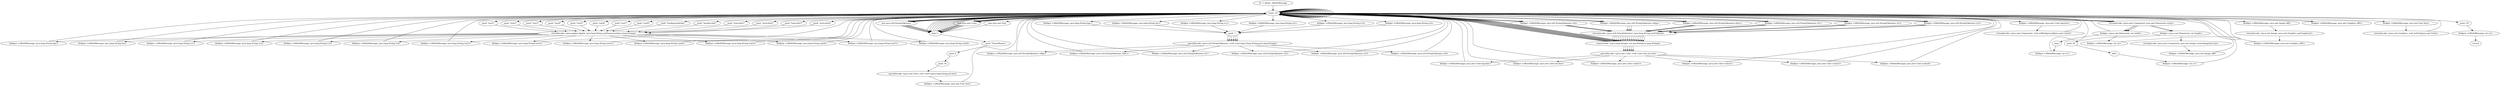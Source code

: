 digraph "" {
    "r0 := @this: zMultiMessage"
    "load.r r0"
    "r0 := @this: zMultiMessage"->"load.r r0";
    "load.r r0"->"load.r r0";
    "push \"backgroundcolor\""
    "load.r r0"->"push \"backgroundcolor\"";
    "virtualinvoke <java.applet.Applet: java.lang.String getParameter(java.lang.String)>"
    "push \"backgroundcolor\""->"virtualinvoke <java.applet.Applet: java.lang.String getParameter(java.lang.String)>";
    "fieldput <zMultiMessage: java.lang.String bgc>"
    "virtualinvoke <java.applet.Applet: java.lang.String getParameter(java.lang.String)>"->"fieldput <zMultiMessage: java.lang.String bgc>";
    "fieldput <zMultiMessage: java.lang.String bgc>"->"load.r r0";
    "new java.util.StringTokenizer"
    "load.r r0"->"new java.util.StringTokenizer";
    "dup1.r"
    "new java.util.StringTokenizer"->"dup1.r";
    "dup1.r"->"load.r r0";
    "fieldget <zMultiMessage: java.lang.String bgc>"
    "load.r r0"->"fieldget <zMultiMessage: java.lang.String bgc>";
    "push \",\""
    "fieldget <zMultiMessage: java.lang.String bgc>"->"push \",\"";
    "specialinvoke <java.util.StringTokenizer: void <init>(java.lang.String,java.lang.String)>"
    "push \",\""->"specialinvoke <java.util.StringTokenizer: void <init>(java.lang.String,java.lang.String)>";
    "fieldput <zMultiMessage: java.util.StringTokenizer stbgc>"
    "specialinvoke <java.util.StringTokenizer: void <init>(java.lang.String,java.lang.String)>"->"fieldput <zMultiMessage: java.util.StringTokenizer stbgc>";
    "fieldput <zMultiMessage: java.util.StringTokenizer stbgc>"->"load.r r0";
    "new java.awt.Color"
    "load.r r0"->"new java.awt.Color";
    "new java.awt.Color"->"dup1.r";
    "dup1.r"->"load.r r0";
    "fieldget <zMultiMessage: java.util.StringTokenizer stbgc>"
    "load.r r0"->"fieldget <zMultiMessage: java.util.StringTokenizer stbgc>";
    "virtualinvoke <java.util.StringTokenizer: java.lang.String nextToken()>"
    "fieldget <zMultiMessage: java.util.StringTokenizer stbgc>"->"virtualinvoke <java.util.StringTokenizer: java.lang.String nextToken()>";
    "staticinvoke <java.lang.Integer: int parseInt(java.lang.String)>"
    "virtualinvoke <java.util.StringTokenizer: java.lang.String nextToken()>"->"staticinvoke <java.lang.Integer: int parseInt(java.lang.String)>";
    "staticinvoke <java.lang.Integer: int parseInt(java.lang.String)>"->"load.r r0";
    "load.r r0"->"fieldget <zMultiMessage: java.util.StringTokenizer stbgc>";
    "fieldget <zMultiMessage: java.util.StringTokenizer stbgc>"->"virtualinvoke <java.util.StringTokenizer: java.lang.String nextToken()>";
    "virtualinvoke <java.util.StringTokenizer: java.lang.String nextToken()>"->"staticinvoke <java.lang.Integer: int parseInt(java.lang.String)>";
    "staticinvoke <java.lang.Integer: int parseInt(java.lang.String)>"->"load.r r0";
    "load.r r0"->"fieldget <zMultiMessage: java.util.StringTokenizer stbgc>";
    "fieldget <zMultiMessage: java.util.StringTokenizer stbgc>"->"virtualinvoke <java.util.StringTokenizer: java.lang.String nextToken()>";
    "virtualinvoke <java.util.StringTokenizer: java.lang.String nextToken()>"->"staticinvoke <java.lang.Integer: int parseInt(java.lang.String)>";
    "specialinvoke <java.awt.Color: void <init>(int,int,int)>"
    "staticinvoke <java.lang.Integer: int parseInt(java.lang.String)>"->"specialinvoke <java.awt.Color: void <init>(int,int,int)>";
    "fieldput <zMultiMessage: java.awt.Color bgcolor>"
    "specialinvoke <java.awt.Color: void <init>(int,int,int)>"->"fieldput <zMultiMessage: java.awt.Color bgcolor>";
    "fieldput <zMultiMessage: java.awt.Color bgcolor>"->"load.r r0";
    "load.r r0"->"load.r r0";
    "fieldget <zMultiMessage: java.awt.Color bgcolor>"
    "load.r r0"->"fieldget <zMultiMessage: java.awt.Color bgcolor>";
    "virtualinvoke <java.awt.Component: void setBackground(java.awt.Color)>"
    "fieldget <zMultiMessage: java.awt.Color bgcolor>"->"virtualinvoke <java.awt.Component: void setBackground(java.awt.Color)>";
    "virtualinvoke <java.awt.Component: void setBackground(java.awt.Color)>"->"load.r r0";
    "load.r r0"->"load.r r0";
    "push \"bordercolor\""
    "load.r r0"->"push \"bordercolor\"";
    "push \"bordercolor\""->"virtualinvoke <java.applet.Applet: java.lang.String getParameter(java.lang.String)>";
    "fieldput <zMultiMessage: java.lang.String brc>"
    "virtualinvoke <java.applet.Applet: java.lang.String getParameter(java.lang.String)>"->"fieldput <zMultiMessage: java.lang.String brc>";
    "fieldput <zMultiMessage: java.lang.String brc>"->"load.r r0";
    "load.r r0"->"new java.util.StringTokenizer";
    "new java.util.StringTokenizer"->"dup1.r";
    "dup1.r"->"load.r r0";
    "fieldget <zMultiMessage: java.lang.String brc>"
    "load.r r0"->"fieldget <zMultiMessage: java.lang.String brc>";
    "fieldget <zMultiMessage: java.lang.String brc>"->"push \",\"";
    "push \",\""->"specialinvoke <java.util.StringTokenizer: void <init>(java.lang.String,java.lang.String)>";
    "fieldput <zMultiMessage: java.util.StringTokenizer stbrc>"
    "specialinvoke <java.util.StringTokenizer: void <init>(java.lang.String,java.lang.String)>"->"fieldput <zMultiMessage: java.util.StringTokenizer stbrc>";
    "fieldput <zMultiMessage: java.util.StringTokenizer stbrc>"->"load.r r0";
    "load.r r0"->"new java.awt.Color";
    "new java.awt.Color"->"dup1.r";
    "dup1.r"->"load.r r0";
    "fieldget <zMultiMessage: java.util.StringTokenizer stbrc>"
    "load.r r0"->"fieldget <zMultiMessage: java.util.StringTokenizer stbrc>";
    "fieldget <zMultiMessage: java.util.StringTokenizer stbrc>"->"virtualinvoke <java.util.StringTokenizer: java.lang.String nextToken()>";
    "virtualinvoke <java.util.StringTokenizer: java.lang.String nextToken()>"->"staticinvoke <java.lang.Integer: int parseInt(java.lang.String)>";
    "staticinvoke <java.lang.Integer: int parseInt(java.lang.String)>"->"load.r r0";
    "load.r r0"->"fieldget <zMultiMessage: java.util.StringTokenizer stbrc>";
    "fieldget <zMultiMessage: java.util.StringTokenizer stbrc>"->"virtualinvoke <java.util.StringTokenizer: java.lang.String nextToken()>";
    "virtualinvoke <java.util.StringTokenizer: java.lang.String nextToken()>"->"staticinvoke <java.lang.Integer: int parseInt(java.lang.String)>";
    "staticinvoke <java.lang.Integer: int parseInt(java.lang.String)>"->"load.r r0";
    "load.r r0"->"fieldget <zMultiMessage: java.util.StringTokenizer stbrc>";
    "fieldget <zMultiMessage: java.util.StringTokenizer stbrc>"->"virtualinvoke <java.util.StringTokenizer: java.lang.String nextToken()>";
    "virtualinvoke <java.util.StringTokenizer: java.lang.String nextToken()>"->"staticinvoke <java.lang.Integer: int parseInt(java.lang.String)>";
    "staticinvoke <java.lang.Integer: int parseInt(java.lang.String)>"->"specialinvoke <java.awt.Color: void <init>(int,int,int)>";
    "fieldput <zMultiMessage: java.awt.Color brcolor>"
    "specialinvoke <java.awt.Color: void <init>(int,int,int)>"->"fieldput <zMultiMessage: java.awt.Color brcolor>";
    "fieldput <zMultiMessage: java.awt.Color brcolor>"->"load.r r0";
    "load.r r0"->"load.r r0";
    "push \"textcolor1\""
    "load.r r0"->"push \"textcolor1\"";
    "push \"textcolor1\""->"virtualinvoke <java.applet.Applet: java.lang.String getParameter(java.lang.String)>";
    "fieldput <zMultiMessage: java.lang.String tc1>"
    "virtualinvoke <java.applet.Applet: java.lang.String getParameter(java.lang.String)>"->"fieldput <zMultiMessage: java.lang.String tc1>";
    "fieldput <zMultiMessage: java.lang.String tc1>"->"load.r r0";
    "load.r r0"->"new java.util.StringTokenizer";
    "new java.util.StringTokenizer"->"dup1.r";
    "dup1.r"->"load.r r0";
    "fieldget <zMultiMessage: java.lang.String tc1>"
    "load.r r0"->"fieldget <zMultiMessage: java.lang.String tc1>";
    "fieldget <zMultiMessage: java.lang.String tc1>"->"push \",\"";
    "push \",\""->"specialinvoke <java.util.StringTokenizer: void <init>(java.lang.String,java.lang.String)>";
    "fieldput <zMultiMessage: java.util.StringTokenizer st1>"
    "specialinvoke <java.util.StringTokenizer: void <init>(java.lang.String,java.lang.String)>"->"fieldput <zMultiMessage: java.util.StringTokenizer st1>";
    "fieldput <zMultiMessage: java.util.StringTokenizer st1>"->"load.r r0";
    "load.r r0"->"new java.awt.Color";
    "new java.awt.Color"->"dup1.r";
    "dup1.r"->"load.r r0";
    "fieldget <zMultiMessage: java.util.StringTokenizer st1>"
    "load.r r0"->"fieldget <zMultiMessage: java.util.StringTokenizer st1>";
    "fieldget <zMultiMessage: java.util.StringTokenizer st1>"->"virtualinvoke <java.util.StringTokenizer: java.lang.String nextToken()>";
    "virtualinvoke <java.util.StringTokenizer: java.lang.String nextToken()>"->"staticinvoke <java.lang.Integer: int parseInt(java.lang.String)>";
    "staticinvoke <java.lang.Integer: int parseInt(java.lang.String)>"->"load.r r0";
    "load.r r0"->"fieldget <zMultiMessage: java.util.StringTokenizer st1>";
    "fieldget <zMultiMessage: java.util.StringTokenizer st1>"->"virtualinvoke <java.util.StringTokenizer: java.lang.String nextToken()>";
    "virtualinvoke <java.util.StringTokenizer: java.lang.String nextToken()>"->"staticinvoke <java.lang.Integer: int parseInt(java.lang.String)>";
    "staticinvoke <java.lang.Integer: int parseInt(java.lang.String)>"->"load.r r0";
    "load.r r0"->"fieldget <zMultiMessage: java.util.StringTokenizer st1>";
    "fieldget <zMultiMessage: java.util.StringTokenizer st1>"->"virtualinvoke <java.util.StringTokenizer: java.lang.String nextToken()>";
    "virtualinvoke <java.util.StringTokenizer: java.lang.String nextToken()>"->"staticinvoke <java.lang.Integer: int parseInt(java.lang.String)>";
    "staticinvoke <java.lang.Integer: int parseInt(java.lang.String)>"->"specialinvoke <java.awt.Color: void <init>(int,int,int)>";
    "fieldput <zMultiMessage: java.awt.Color tcolor1>"
    "specialinvoke <java.awt.Color: void <init>(int,int,int)>"->"fieldput <zMultiMessage: java.awt.Color tcolor1>";
    "fieldput <zMultiMessage: java.awt.Color tcolor1>"->"load.r r0";
    "load.r r0"->"load.r r0";
    "push \"textcolor2\""
    "load.r r0"->"push \"textcolor2\"";
    "push \"textcolor2\""->"virtualinvoke <java.applet.Applet: java.lang.String getParameter(java.lang.String)>";
    "fieldput <zMultiMessage: java.lang.String tc2>"
    "virtualinvoke <java.applet.Applet: java.lang.String getParameter(java.lang.String)>"->"fieldput <zMultiMessage: java.lang.String tc2>";
    "fieldput <zMultiMessage: java.lang.String tc2>"->"load.r r0";
    "load.r r0"->"new java.util.StringTokenizer";
    "new java.util.StringTokenizer"->"dup1.r";
    "dup1.r"->"load.r r0";
    "fieldget <zMultiMessage: java.lang.String tc2>"
    "load.r r0"->"fieldget <zMultiMessage: java.lang.String tc2>";
    "fieldget <zMultiMessage: java.lang.String tc2>"->"push \",\"";
    "push \",\""->"specialinvoke <java.util.StringTokenizer: void <init>(java.lang.String,java.lang.String)>";
    "fieldput <zMultiMessage: java.util.StringTokenizer st2>"
    "specialinvoke <java.util.StringTokenizer: void <init>(java.lang.String,java.lang.String)>"->"fieldput <zMultiMessage: java.util.StringTokenizer st2>";
    "fieldput <zMultiMessage: java.util.StringTokenizer st2>"->"load.r r0";
    "load.r r0"->"new java.awt.Color";
    "new java.awt.Color"->"dup1.r";
    "dup1.r"->"load.r r0";
    "fieldget <zMultiMessage: java.util.StringTokenizer st2>"
    "load.r r0"->"fieldget <zMultiMessage: java.util.StringTokenizer st2>";
    "fieldget <zMultiMessage: java.util.StringTokenizer st2>"->"virtualinvoke <java.util.StringTokenizer: java.lang.String nextToken()>";
    "virtualinvoke <java.util.StringTokenizer: java.lang.String nextToken()>"->"staticinvoke <java.lang.Integer: int parseInt(java.lang.String)>";
    "staticinvoke <java.lang.Integer: int parseInt(java.lang.String)>"->"load.r r0";
    "load.r r0"->"fieldget <zMultiMessage: java.util.StringTokenizer st2>";
    "fieldget <zMultiMessage: java.util.StringTokenizer st2>"->"virtualinvoke <java.util.StringTokenizer: java.lang.String nextToken()>";
    "virtualinvoke <java.util.StringTokenizer: java.lang.String nextToken()>"->"staticinvoke <java.lang.Integer: int parseInt(java.lang.String)>";
    "staticinvoke <java.lang.Integer: int parseInt(java.lang.String)>"->"load.r r0";
    "load.r r0"->"fieldget <zMultiMessage: java.util.StringTokenizer st2>";
    "fieldget <zMultiMessage: java.util.StringTokenizer st2>"->"virtualinvoke <java.util.StringTokenizer: java.lang.String nextToken()>";
    "virtualinvoke <java.util.StringTokenizer: java.lang.String nextToken()>"->"staticinvoke <java.lang.Integer: int parseInt(java.lang.String)>";
    "staticinvoke <java.lang.Integer: int parseInt(java.lang.String)>"->"specialinvoke <java.awt.Color: void <init>(int,int,int)>";
    "fieldput <zMultiMessage: java.awt.Color tcolor2>"
    "specialinvoke <java.awt.Color: void <init>(int,int,int)>"->"fieldput <zMultiMessage: java.awt.Color tcolor2>";
    "fieldput <zMultiMessage: java.awt.Color tcolor2>"->"load.r r0";
    "load.r r0"->"load.r r0";
    "push \"textcolor3\""
    "load.r r0"->"push \"textcolor3\"";
    "push \"textcolor3\""->"virtualinvoke <java.applet.Applet: java.lang.String getParameter(java.lang.String)>";
    "fieldput <zMultiMessage: java.lang.String tc3>"
    "virtualinvoke <java.applet.Applet: java.lang.String getParameter(java.lang.String)>"->"fieldput <zMultiMessage: java.lang.String tc3>";
    "fieldput <zMultiMessage: java.lang.String tc3>"->"load.r r0";
    "load.r r0"->"new java.util.StringTokenizer";
    "new java.util.StringTokenizer"->"dup1.r";
    "dup1.r"->"load.r r0";
    "fieldget <zMultiMessage: java.lang.String tc3>"
    "load.r r0"->"fieldget <zMultiMessage: java.lang.String tc3>";
    "fieldget <zMultiMessage: java.lang.String tc3>"->"push \",\"";
    "push \",\""->"specialinvoke <java.util.StringTokenizer: void <init>(java.lang.String,java.lang.String)>";
    "fieldput <zMultiMessage: java.util.StringTokenizer st3>"
    "specialinvoke <java.util.StringTokenizer: void <init>(java.lang.String,java.lang.String)>"->"fieldput <zMultiMessage: java.util.StringTokenizer st3>";
    "fieldput <zMultiMessage: java.util.StringTokenizer st3>"->"load.r r0";
    "load.r r0"->"new java.awt.Color";
    "new java.awt.Color"->"dup1.r";
    "dup1.r"->"load.r r0";
    "fieldget <zMultiMessage: java.util.StringTokenizer st3>"
    "load.r r0"->"fieldget <zMultiMessage: java.util.StringTokenizer st3>";
    "fieldget <zMultiMessage: java.util.StringTokenizer st3>"->"virtualinvoke <java.util.StringTokenizer: java.lang.String nextToken()>";
    "virtualinvoke <java.util.StringTokenizer: java.lang.String nextToken()>"->"staticinvoke <java.lang.Integer: int parseInt(java.lang.String)>";
    "staticinvoke <java.lang.Integer: int parseInt(java.lang.String)>"->"load.r r0";
    "load.r r0"->"fieldget <zMultiMessage: java.util.StringTokenizer st3>";
    "fieldget <zMultiMessage: java.util.StringTokenizer st3>"->"virtualinvoke <java.util.StringTokenizer: java.lang.String nextToken()>";
    "virtualinvoke <java.util.StringTokenizer: java.lang.String nextToken()>"->"staticinvoke <java.lang.Integer: int parseInt(java.lang.String)>";
    "staticinvoke <java.lang.Integer: int parseInt(java.lang.String)>"->"load.r r0";
    "load.r r0"->"fieldget <zMultiMessage: java.util.StringTokenizer st3>";
    "fieldget <zMultiMessage: java.util.StringTokenizer st3>"->"virtualinvoke <java.util.StringTokenizer: java.lang.String nextToken()>";
    "virtualinvoke <java.util.StringTokenizer: java.lang.String nextToken()>"->"staticinvoke <java.lang.Integer: int parseInt(java.lang.String)>";
    "staticinvoke <java.lang.Integer: int parseInt(java.lang.String)>"->"specialinvoke <java.awt.Color: void <init>(int,int,int)>";
    "fieldput <zMultiMessage: java.awt.Color tcolor3>"
    "specialinvoke <java.awt.Color: void <init>(int,int,int)>"->"fieldput <zMultiMessage: java.awt.Color tcolor3>";
    "fieldput <zMultiMessage: java.awt.Color tcolor3>"->"load.r r0";
    "load.r r0"->"load.r r0";
    "push \"textcolor4\""
    "load.r r0"->"push \"textcolor4\"";
    "push \"textcolor4\""->"virtualinvoke <java.applet.Applet: java.lang.String getParameter(java.lang.String)>";
    "fieldput <zMultiMessage: java.lang.String tc4>"
    "virtualinvoke <java.applet.Applet: java.lang.String getParameter(java.lang.String)>"->"fieldput <zMultiMessage: java.lang.String tc4>";
    "fieldput <zMultiMessage: java.lang.String tc4>"->"load.r r0";
    "load.r r0"->"new java.util.StringTokenizer";
    "new java.util.StringTokenizer"->"dup1.r";
    "dup1.r"->"load.r r0";
    "fieldget <zMultiMessage: java.lang.String tc4>"
    "load.r r0"->"fieldget <zMultiMessage: java.lang.String tc4>";
    "fieldget <zMultiMessage: java.lang.String tc4>"->"push \",\"";
    "push \",\""->"specialinvoke <java.util.StringTokenizer: void <init>(java.lang.String,java.lang.String)>";
    "fieldput <zMultiMessage: java.util.StringTokenizer st4>"
    "specialinvoke <java.util.StringTokenizer: void <init>(java.lang.String,java.lang.String)>"->"fieldput <zMultiMessage: java.util.StringTokenizer st4>";
    "fieldput <zMultiMessage: java.util.StringTokenizer st4>"->"load.r r0";
    "load.r r0"->"new java.awt.Color";
    "new java.awt.Color"->"dup1.r";
    "dup1.r"->"load.r r0";
    "fieldget <zMultiMessage: java.util.StringTokenizer st4>"
    "load.r r0"->"fieldget <zMultiMessage: java.util.StringTokenizer st4>";
    "fieldget <zMultiMessage: java.util.StringTokenizer st4>"->"virtualinvoke <java.util.StringTokenizer: java.lang.String nextToken()>";
    "virtualinvoke <java.util.StringTokenizer: java.lang.String nextToken()>"->"staticinvoke <java.lang.Integer: int parseInt(java.lang.String)>";
    "staticinvoke <java.lang.Integer: int parseInt(java.lang.String)>"->"load.r r0";
    "load.r r0"->"fieldget <zMultiMessage: java.util.StringTokenizer st4>";
    "fieldget <zMultiMessage: java.util.StringTokenizer st4>"->"virtualinvoke <java.util.StringTokenizer: java.lang.String nextToken()>";
    "virtualinvoke <java.util.StringTokenizer: java.lang.String nextToken()>"->"staticinvoke <java.lang.Integer: int parseInt(java.lang.String)>";
    "staticinvoke <java.lang.Integer: int parseInt(java.lang.String)>"->"load.r r0";
    "load.r r0"->"fieldget <zMultiMessage: java.util.StringTokenizer st4>";
    "fieldget <zMultiMessage: java.util.StringTokenizer st4>"->"virtualinvoke <java.util.StringTokenizer: java.lang.String nextToken()>";
    "virtualinvoke <java.util.StringTokenizer: java.lang.String nextToken()>"->"staticinvoke <java.lang.Integer: int parseInt(java.lang.String)>";
    "staticinvoke <java.lang.Integer: int parseInt(java.lang.String)>"->"specialinvoke <java.awt.Color: void <init>(int,int,int)>";
    "fieldput <zMultiMessage: java.awt.Color tcolor4>"
    "specialinvoke <java.awt.Color: void <init>(int,int,int)>"->"fieldput <zMultiMessage: java.awt.Color tcolor4>";
    "fieldput <zMultiMessage: java.awt.Color tcolor4>"->"load.r r0";
    "load.r r0"->"load.r r0";
    "load.r r0"->"load.r r0";
    "virtualinvoke <java.awt.Component: java.awt.Dimension size()>"
    "load.r r0"->"virtualinvoke <java.awt.Component: java.awt.Dimension size()>";
    "fieldget <java.awt.Dimension: int width>"
    "virtualinvoke <java.awt.Component: java.awt.Dimension size()>"->"fieldget <java.awt.Dimension: int width>";
    "fieldget <java.awt.Dimension: int width>"->"load.r r0";
    "load.r r0"->"virtualinvoke <java.awt.Component: java.awt.Dimension size()>";
    "fieldget <java.awt.Dimension: int height>"
    "virtualinvoke <java.awt.Component: java.awt.Dimension size()>"->"fieldget <java.awt.Dimension: int height>";
    "virtualinvoke <java.awt.Component: java.awt.Image createImage(int,int)>"
    "fieldget <java.awt.Dimension: int height>"->"virtualinvoke <java.awt.Component: java.awt.Image createImage(int,int)>";
    "fieldput <zMultiMessage: java.awt.Image offI>"
    "virtualinvoke <java.awt.Component: java.awt.Image createImage(int,int)>"->"fieldput <zMultiMessage: java.awt.Image offI>";
    "fieldput <zMultiMessage: java.awt.Image offI>"->"load.r r0";
    "load.r r0"->"load.r r0";
    "fieldget <zMultiMessage: java.awt.Image offI>"
    "load.r r0"->"fieldget <zMultiMessage: java.awt.Image offI>";
    "virtualinvoke <java.awt.Image: java.awt.Graphics getGraphics()>"
    "fieldget <zMultiMessage: java.awt.Image offI>"->"virtualinvoke <java.awt.Image: java.awt.Graphics getGraphics()>";
    "fieldput <zMultiMessage: java.awt.Graphics offG>"
    "virtualinvoke <java.awt.Image: java.awt.Graphics getGraphics()>"->"fieldput <zMultiMessage: java.awt.Graphics offG>";
    "fieldput <zMultiMessage: java.awt.Graphics offG>"->"load.r r0";
    "new java.awt.Font"
    "load.r r0"->"new java.awt.Font";
    "new java.awt.Font"->"dup1.r";
    "push \"TimesRoman\""
    "dup1.r"->"push \"TimesRoman\"";
    "push 0"
    "push \"TimesRoman\""->"push 0";
    "push 18"
    "push 0"->"push 18";
    "specialinvoke <java.awt.Font: void <init>(java.lang.String,int,int)>"
    "push 18"->"specialinvoke <java.awt.Font: void <init>(java.lang.String,int,int)>";
    "fieldput <zMultiMessage: java.awt.Font font>"
    "specialinvoke <java.awt.Font: void <init>(java.lang.String,int,int)>"->"fieldput <zMultiMessage: java.awt.Font font>";
    "fieldput <zMultiMessage: java.awt.Font font>"->"load.r r0";
    "fieldget <zMultiMessage: java.awt.Graphics offG>"
    "load.r r0"->"fieldget <zMultiMessage: java.awt.Graphics offG>";
    "fieldget <zMultiMessage: java.awt.Graphics offG>"->"load.r r0";
    "fieldget <zMultiMessage: java.awt.Font font>"
    "load.r r0"->"fieldget <zMultiMessage: java.awt.Font font>";
    "virtualinvoke <java.awt.Graphics: void setFont(java.awt.Font)>"
    "fieldget <zMultiMessage: java.awt.Font font>"->"virtualinvoke <java.awt.Graphics: void setFont(java.awt.Font)>";
    "virtualinvoke <java.awt.Graphics: void setFont(java.awt.Font)>"->"load.r r0";
    "load.r r0"->"load.r r0";
    "push \"text1\""
    "load.r r0"->"push \"text1\"";
    "push \"text1\""->"virtualinvoke <java.applet.Applet: java.lang.String getParameter(java.lang.String)>";
    "fieldput <zMultiMessage: java.lang.String text1>"
    "virtualinvoke <java.applet.Applet: java.lang.String getParameter(java.lang.String)>"->"fieldput <zMultiMessage: java.lang.String text1>";
    "fieldput <zMultiMessage: java.lang.String text1>"->"load.r r0";
    "load.r r0"->"load.r r0";
    "push \"text2\""
    "load.r r0"->"push \"text2\"";
    "push \"text2\""->"virtualinvoke <java.applet.Applet: java.lang.String getParameter(java.lang.String)>";
    "fieldput <zMultiMessage: java.lang.String text2>"
    "virtualinvoke <java.applet.Applet: java.lang.String getParameter(java.lang.String)>"->"fieldput <zMultiMessage: java.lang.String text2>";
    "fieldput <zMultiMessage: java.lang.String text2>"->"load.r r0";
    "load.r r0"->"load.r r0";
    "push \"text3\""
    "load.r r0"->"push \"text3\"";
    "push \"text3\""->"virtualinvoke <java.applet.Applet: java.lang.String getParameter(java.lang.String)>";
    "fieldput <zMultiMessage: java.lang.String text3>"
    "virtualinvoke <java.applet.Applet: java.lang.String getParameter(java.lang.String)>"->"fieldput <zMultiMessage: java.lang.String text3>";
    "fieldput <zMultiMessage: java.lang.String text3>"->"load.r r0";
    "load.r r0"->"load.r r0";
    "push \"text4\""
    "load.r r0"->"push \"text4\"";
    "push \"text4\""->"virtualinvoke <java.applet.Applet: java.lang.String getParameter(java.lang.String)>";
    "fieldput <zMultiMessage: java.lang.String text4>"
    "virtualinvoke <java.applet.Applet: java.lang.String getParameter(java.lang.String)>"->"fieldput <zMultiMessage: java.lang.String text4>";
    "fieldput <zMultiMessage: java.lang.String text4>"->"load.r r0";
    "load.r r0"->"load.r r0";
    "push \"text5\""
    "load.r r0"->"push \"text5\"";
    "push \"text5\""->"virtualinvoke <java.applet.Applet: java.lang.String getParameter(java.lang.String)>";
    "fieldput <zMultiMessage: java.lang.String text5>"
    "virtualinvoke <java.applet.Applet: java.lang.String getParameter(java.lang.String)>"->"fieldput <zMultiMessage: java.lang.String text5>";
    "fieldput <zMultiMessage: java.lang.String text5>"->"load.r r0";
    "load.r r0"->"load.r r0";
    "push \"text6\""
    "load.r r0"->"push \"text6\"";
    "push \"text6\""->"virtualinvoke <java.applet.Applet: java.lang.String getParameter(java.lang.String)>";
    "fieldput <zMultiMessage: java.lang.String text6>"
    "virtualinvoke <java.applet.Applet: java.lang.String getParameter(java.lang.String)>"->"fieldput <zMultiMessage: java.lang.String text6>";
    "fieldput <zMultiMessage: java.lang.String text6>"->"load.r r0";
    "load.r r0"->"load.r r0";
    "push \"text7\""
    "load.r r0"->"push \"text7\"";
    "push \"text7\""->"virtualinvoke <java.applet.Applet: java.lang.String getParameter(java.lang.String)>";
    "fieldput <zMultiMessage: java.lang.String text7>"
    "virtualinvoke <java.applet.Applet: java.lang.String getParameter(java.lang.String)>"->"fieldput <zMultiMessage: java.lang.String text7>";
    "fieldput <zMultiMessage: java.lang.String text7>"->"load.r r0";
    "load.r r0"->"load.r r0";
    "push \"text8\""
    "load.r r0"->"push \"text8\"";
    "push \"text8\""->"virtualinvoke <java.applet.Applet: java.lang.String getParameter(java.lang.String)>";
    "fieldput <zMultiMessage: java.lang.String text8>"
    "virtualinvoke <java.applet.Applet: java.lang.String getParameter(java.lang.String)>"->"fieldput <zMultiMessage: java.lang.String text8>";
    "fieldput <zMultiMessage: java.lang.String text8>"->"load.r r0";
    "load.r r0"->"load.r r0";
    "load.r r0"->"virtualinvoke <java.awt.Component: java.awt.Dimension size()>";
    "virtualinvoke <java.awt.Component: java.awt.Dimension size()>"->"fieldget <java.awt.Dimension: int height>";
    "push 20"
    "fieldget <java.awt.Dimension: int height>"->"push 20";
    "add.i"
    "push 20"->"add.i";
    "fieldput <zMultiMessage: int y1>"
    "add.i"->"fieldput <zMultiMessage: int y1>";
    "fieldput <zMultiMessage: int y1>"->"load.r r0";
    "load.r r0"->"load.r r0";
    "load.r r0"->"virtualinvoke <java.awt.Component: java.awt.Dimension size()>";
    "virtualinvoke <java.awt.Component: java.awt.Dimension size()>"->"fieldget <java.awt.Dimension: int width>";
    "neg.i"
    "fieldget <java.awt.Dimension: int width>"->"neg.i";
    "fieldput <zMultiMessage: int x1>"
    "neg.i"->"fieldput <zMultiMessage: int x1>";
    "fieldput <zMultiMessage: int x1>"->"load.r r0";
    "load.r r0"->"load.r r0";
    "load.r r0"->"virtualinvoke <java.awt.Component: java.awt.Dimension size()>";
    "virtualinvoke <java.awt.Component: java.awt.Dimension size()>"->"fieldget <java.awt.Dimension: int width>";
    "fieldput <zMultiMessage: int x2>"
    "fieldget <java.awt.Dimension: int width>"->"fieldput <zMultiMessage: int x2>";
    "fieldput <zMultiMessage: int x2>"->"load.r r0";
    "push -10"
    "load.r r0"->"push -10";
    "fieldput <zMultiMessage: int y2>"
    "push -10"->"fieldput <zMultiMessage: int y2>";
    "return"
    "fieldput <zMultiMessage: int y2>"->"return";
}
